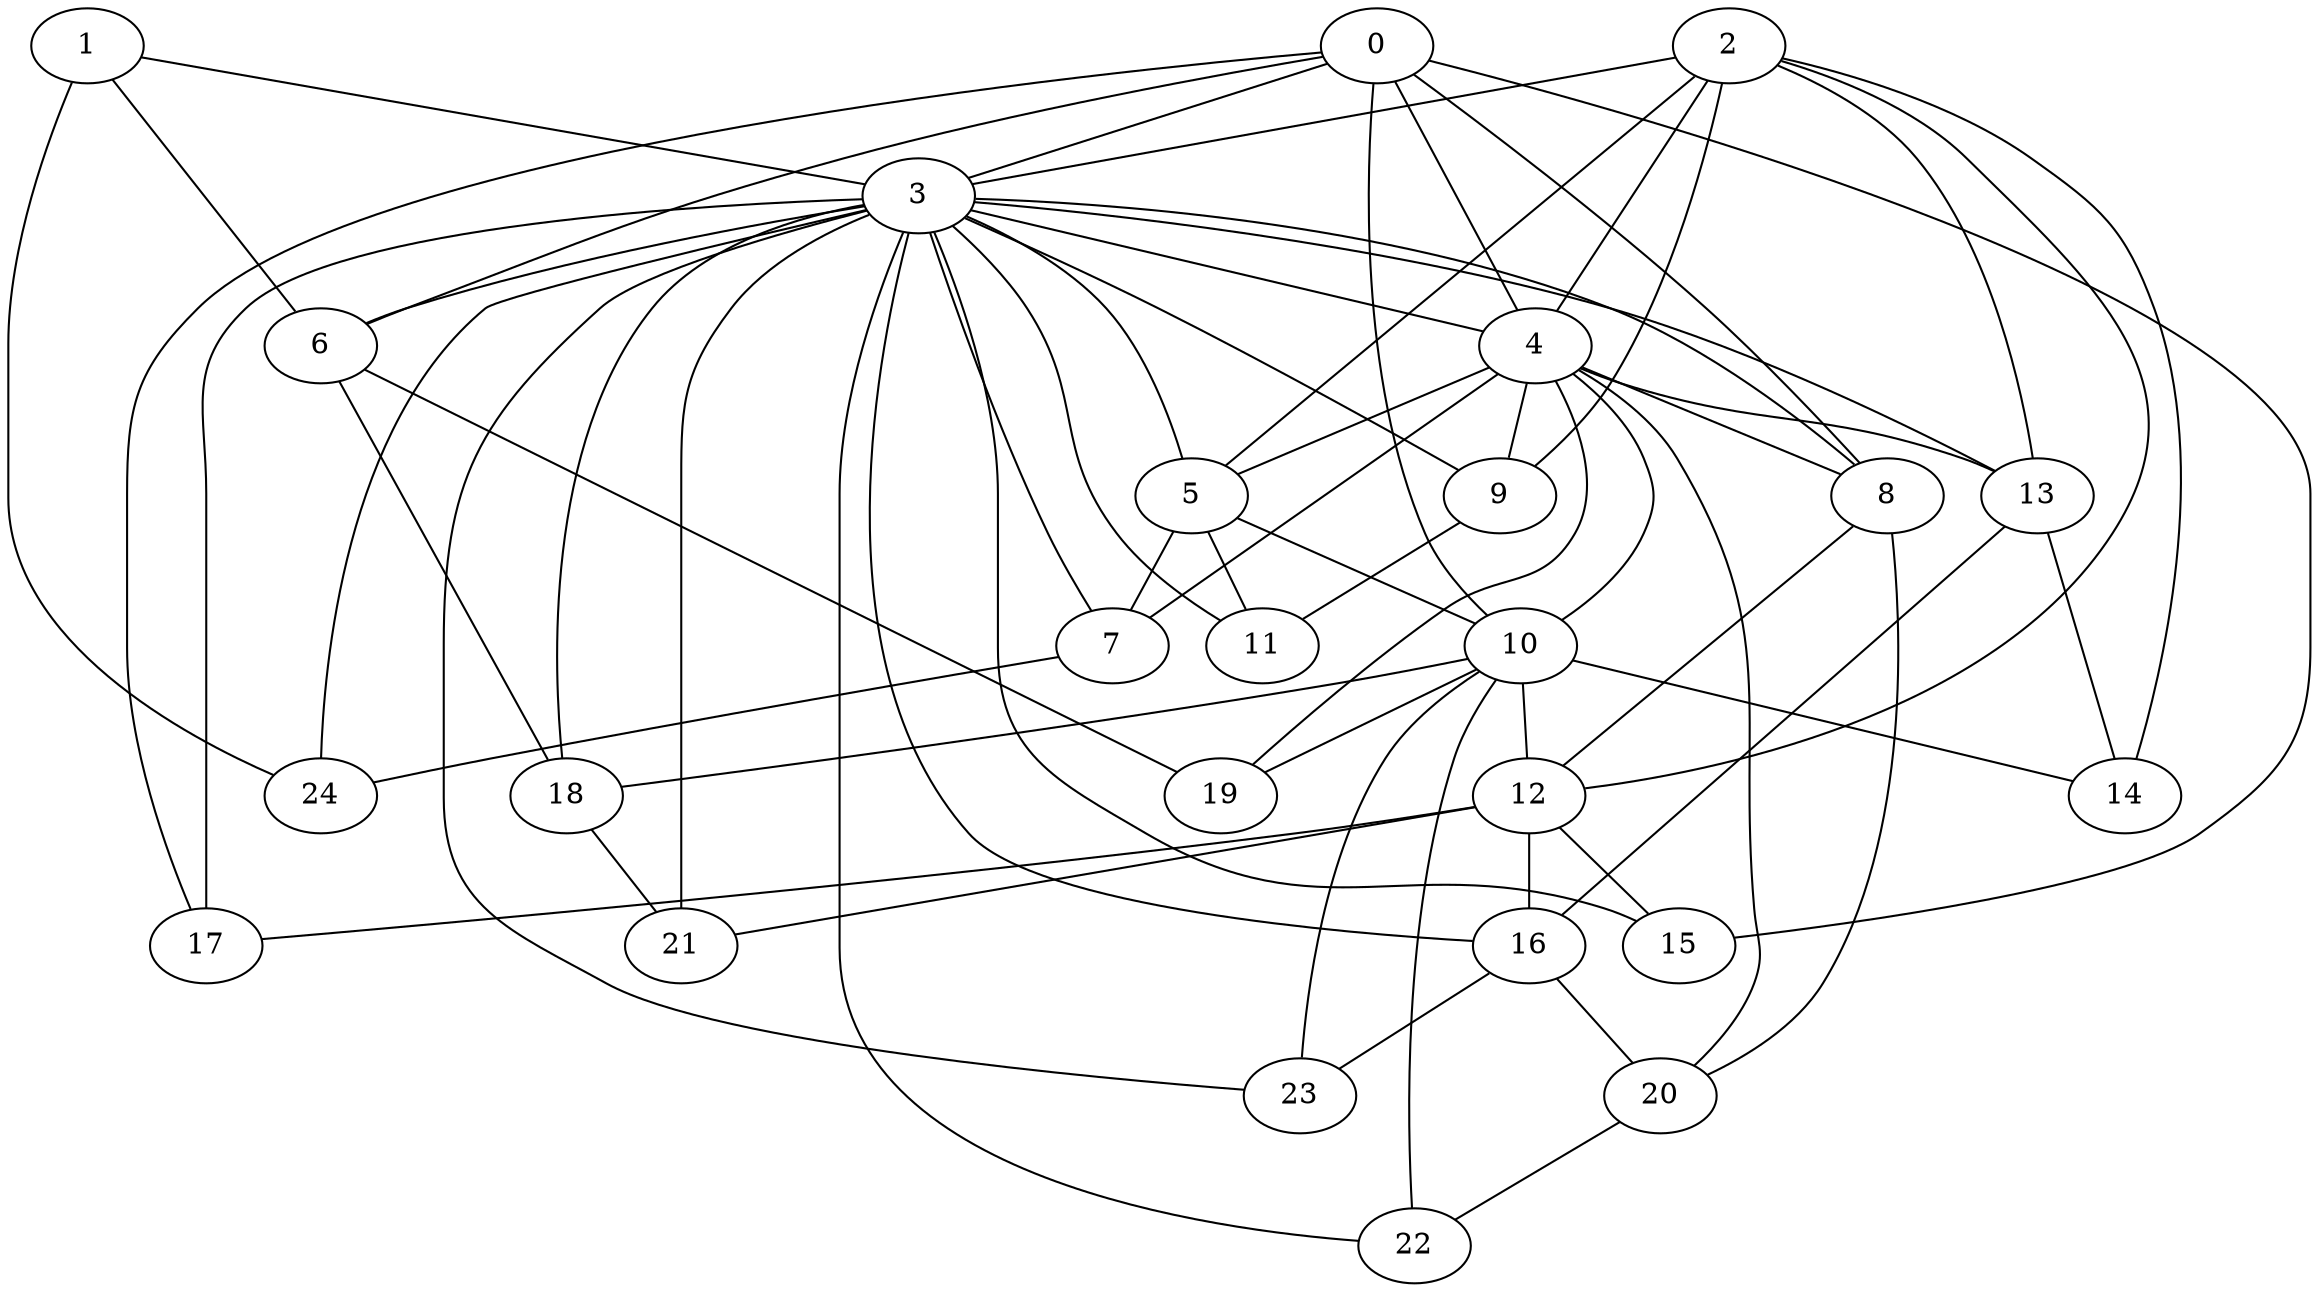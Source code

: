 strict graph "barabasi_albert_graph(25,3)" {
0;
1;
2;
3;
4;
5;
6;
7;
8;
9;
10;
11;
12;
13;
14;
15;
16;
17;
18;
19;
20;
21;
22;
23;
24;
0 -- 3  [is_available=True, prob="0.390044082298"];
0 -- 4  [is_available=True, prob="0.840408697741"];
0 -- 6  [is_available=True, prob="1.0"];
0 -- 8  [is_available=True, prob="1.0"];
0 -- 10  [is_available=True, prob="0.149929861373"];
0 -- 15  [is_available=True, prob="1.0"];
0 -- 17  [is_available=True, prob="0.962210351051"];
1 -- 24  [is_available=True, prob="0.342558457112"];
1 -- 3  [is_available=True, prob="0.412432633059"];
1 -- 6  [is_available=True, prob="0.0918445004667"];
2 -- 3  [is_available=True, prob="0.472465196"];
2 -- 4  [is_available=True, prob="0.768802301521"];
2 -- 5  [is_available=True, prob="0.414614181423"];
2 -- 9  [is_available=True, prob="0.85774596723"];
2 -- 12  [is_available=True, prob="1.0"];
2 -- 13  [is_available=True, prob="1.0"];
2 -- 14  [is_available=True, prob="0.0955314453257"];
3 -- 4  [is_available=True, prob="0.472294577918"];
3 -- 5  [is_available=True, prob="0.3301590032"];
3 -- 6  [is_available=True, prob="1.0"];
3 -- 7  [is_available=True, prob="1.0"];
3 -- 8  [is_available=True, prob="0.429108625104"];
3 -- 9  [is_available=True, prob="0.0126599224495"];
3 -- 11  [is_available=True, prob="0.543103437891"];
3 -- 13  [is_available=True, prob="0.485362068437"];
3 -- 15  [is_available=True, prob="0.952276737212"];
3 -- 16  [is_available=True, prob="0.964381803281"];
3 -- 17  [is_available=True, prob="1.0"];
3 -- 18  [is_available=True, prob="0.200520181858"];
3 -- 21  [is_available=True, prob="0.352314977394"];
3 -- 22  [is_available=True, prob="0.996402508407"];
3 -- 23  [is_available=True, prob="0.00222126198392"];
3 -- 24  [is_available=True, prob="1.0"];
4 -- 5  [is_available=True, prob="0.301182327437"];
4 -- 7  [is_available=True, prob="0.680770716087"];
4 -- 8  [is_available=True, prob="0.28151778486"];
4 -- 9  [is_available=True, prob="0.871848344211"];
4 -- 10  [is_available=True, prob="0.207892722938"];
4 -- 13  [is_available=True, prob="0.978363034196"];
4 -- 19  [is_available=True, prob="1.0"];
4 -- 20  [is_available=True, prob="0.68303241798"];
5 -- 7  [is_available=True, prob="0.959045978359"];
5 -- 10  [is_available=True, prob="0.170628431197"];
5 -- 11  [is_available=True, prob="1.0"];
6 -- 18  [is_available=True, prob="0.453774289379"];
6 -- 19  [is_available=True, prob="0.270954995207"];
7 -- 24  [is_available=True, prob="0.0989631461217"];
8 -- 12  [is_available=True, prob="0.437555736928"];
8 -- 20  [is_available=True, prob="0.959716784124"];
9 -- 11  [is_available=True, prob="0.269725363265"];
10 -- 12  [is_available=True, prob="0.590259429616"];
10 -- 14  [is_available=True, prob="0.361964134217"];
10 -- 18  [is_available=True, prob="0.465795252763"];
10 -- 19  [is_available=True, prob="1.0"];
10 -- 22  [is_available=True, prob="0.704307414271"];
10 -- 23  [is_available=True, prob="0.0730923271134"];
12 -- 15  [is_available=True, prob="0.30410357947"];
12 -- 16  [is_available=True, prob="0.100225476274"];
12 -- 17  [is_available=True, prob="0.351793753867"];
12 -- 21  [is_available=True, prob="1.0"];
13 -- 16  [is_available=True, prob="0.848225882435"];
13 -- 14  [is_available=True, prob="0.844743961452"];
16 -- 20  [is_available=True, prob="0.622932284451"];
16 -- 23  [is_available=True, prob="0.0774085588396"];
18 -- 21  [is_available=True, prob="0.44137417609"];
20 -- 22  [is_available=True, prob="0.762709198361"];
}
